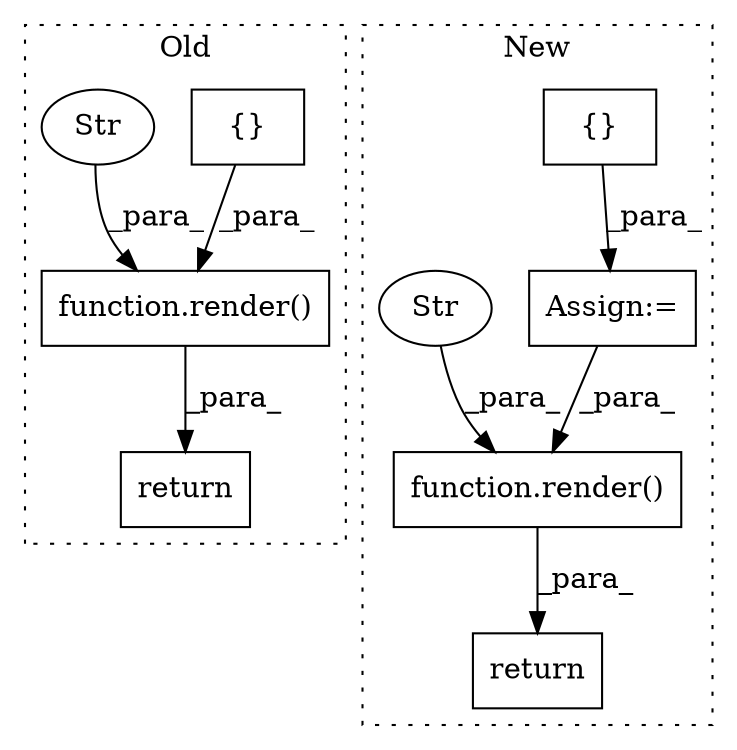 digraph G {
subgraph cluster0 {
1 [label="function.render()" a="75" s="1060,1122" l="7,1" shape="box"];
3 [label="{}" a="95" s="1108,1121" l="1,1" shape="box"];
4 [label="Str" a="66" s="1076" l="30" shape="ellipse"];
9 [label="return" a="93" s="1053" l="7" shape="box"];
label = "Old";
style="dotted";
}
subgraph cluster1 {
2 [label="{}" a="95" s="1125,1227" l="14,11" shape="box"];
5 [label="function.render()" a="75" s="1255,1310" l="7,1" shape="box"];
6 [label="Str" a="66" s="1271" l="30" shape="ellipse"];
7 [label="Assign:=" a="68" s="1122" l="3" shape="box"];
8 [label="return" a="93" s="1248" l="7" shape="box"];
label = "New";
style="dotted";
}
1 -> 9 [label="_para_"];
2 -> 7 [label="_para_"];
3 -> 1 [label="_para_"];
4 -> 1 [label="_para_"];
5 -> 8 [label="_para_"];
6 -> 5 [label="_para_"];
7 -> 5 [label="_para_"];
}